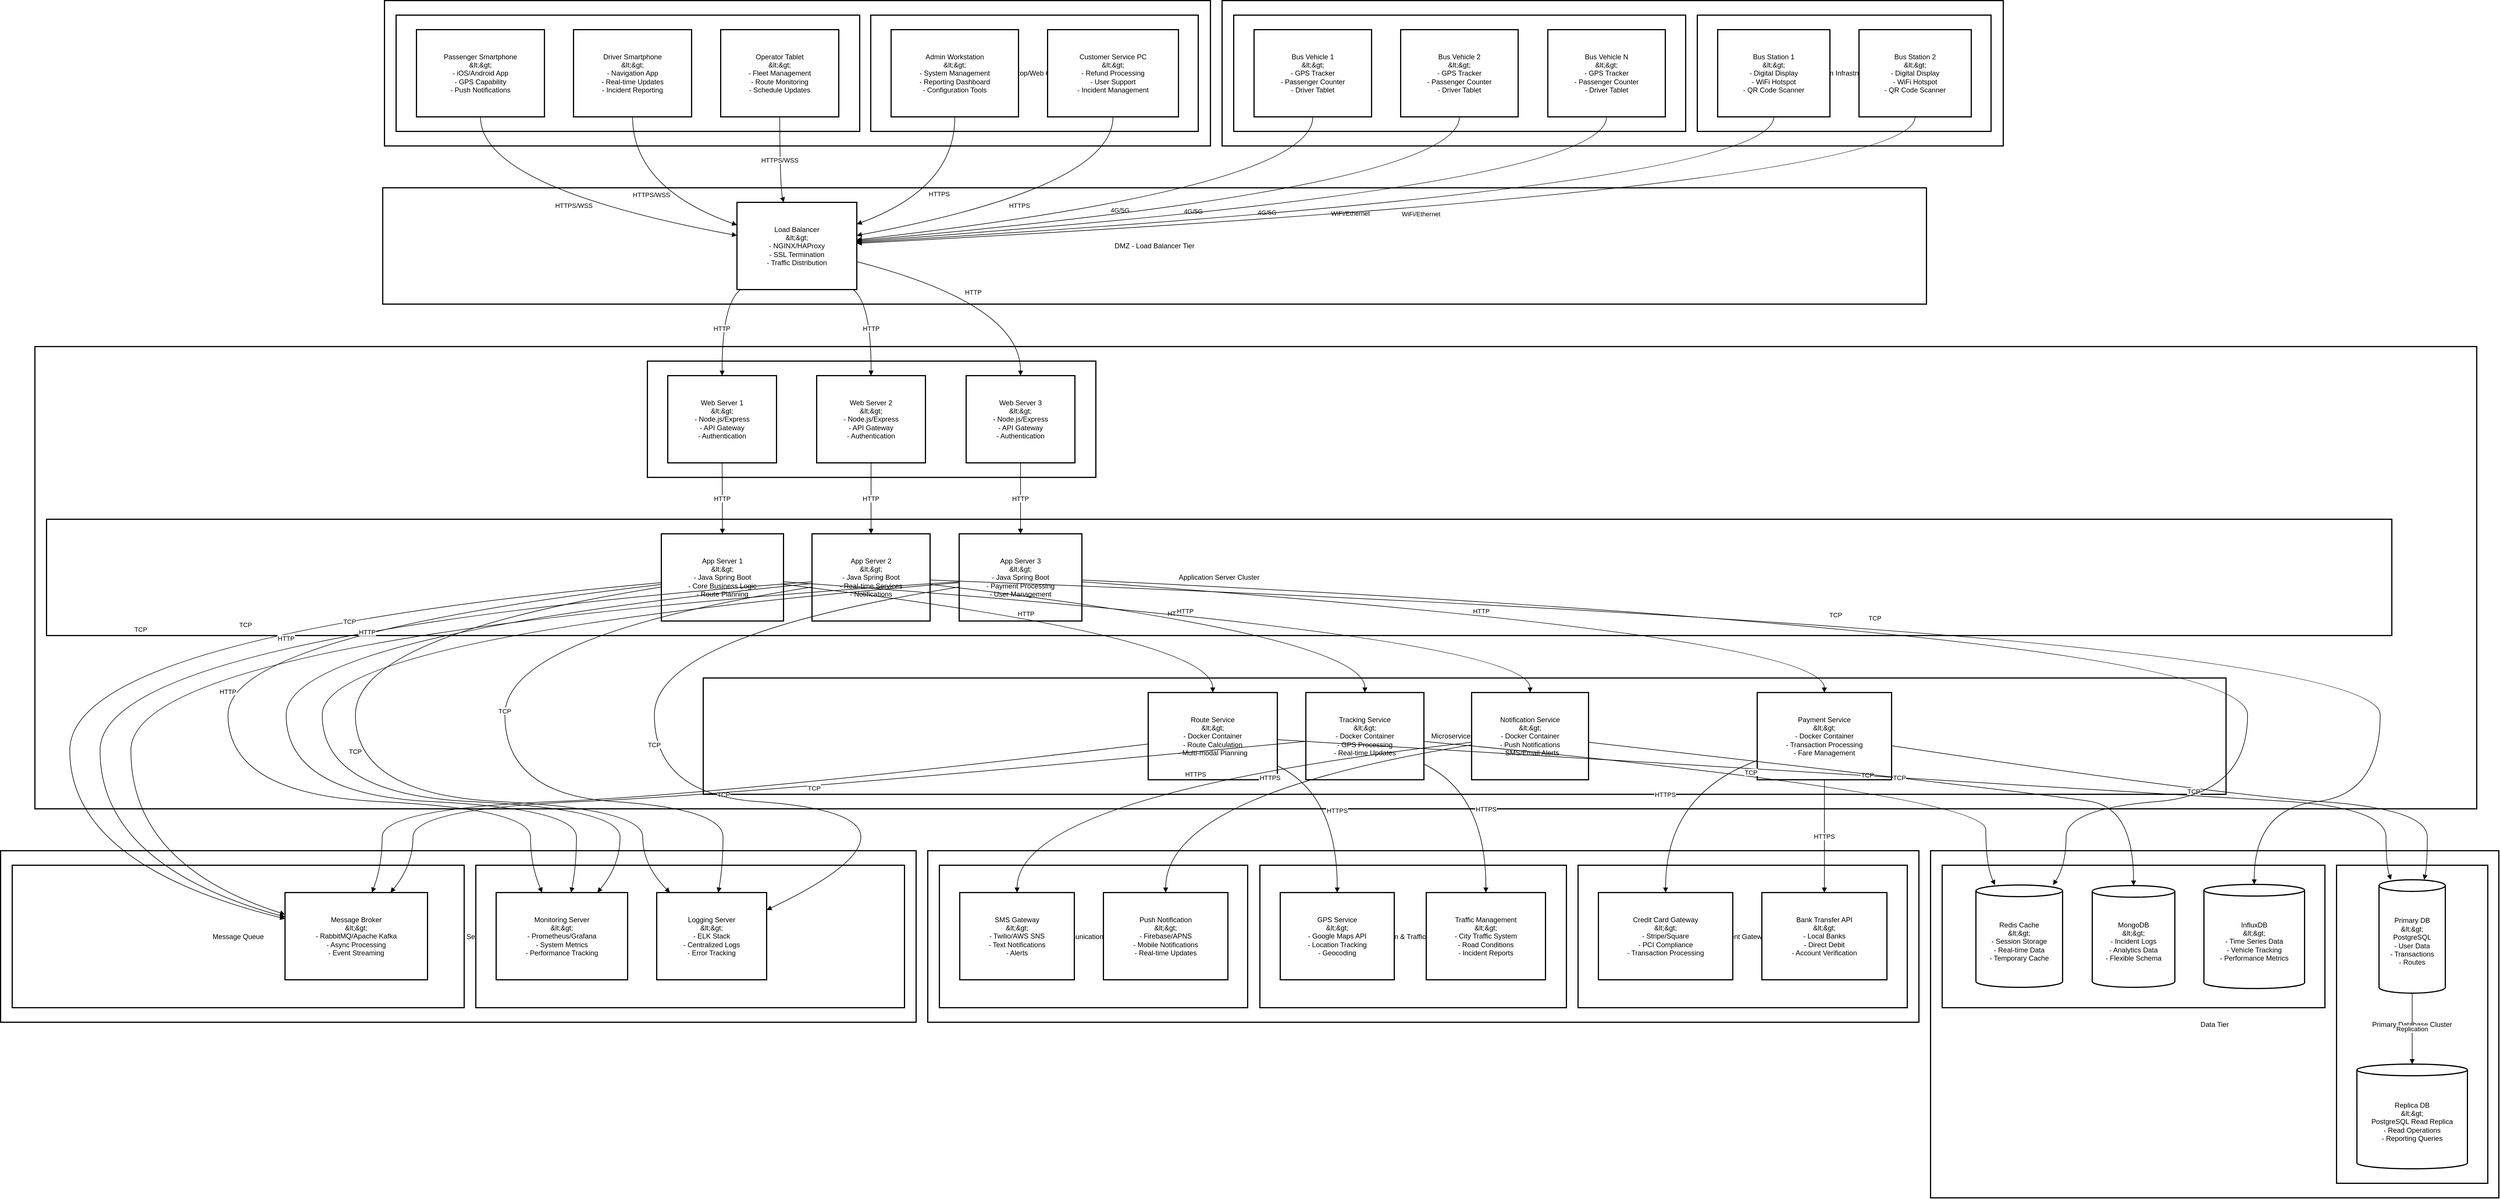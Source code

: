 <mxfile version="27.0.5">
  <diagram name="Page-1" id="RE3e7lDSJJ10QtdYYzPS">
    <mxGraphModel dx="6405" dy="3170" grid="1" gridSize="10" guides="1" tooltips="1" connect="1" arrows="1" fold="1" page="1" pageScale="1" pageWidth="827" pageHeight="1169" math="0" shadow="0">
      <root>
        <mxCell id="0" />
        <mxCell id="1" parent="0" />
        <mxCell id="xIVpc6gYVcj5L0fPOjWA-1" value="Vehicle Infrastructure" style="whiteSpace=wrap;strokeWidth=2;" vertex="1" parent="1">
          <mxGeometry x="2120" y="20" width="1343" height="250" as="geometry" />
        </mxCell>
        <mxCell id="xIVpc6gYVcj5L0fPOjWA-2" value="Station Infrastructure" style="whiteSpace=wrap;strokeWidth=2;" vertex="1" parent="1">
          <mxGeometry x="2937" y="45" width="505" height="200" as="geometry" />
        </mxCell>
        <mxCell id="xIVpc6gYVcj5L0fPOjWA-3" value="Bus Fleet" style="whiteSpace=wrap;strokeWidth=2;" vertex="1" parent="1">
          <mxGeometry x="2140" y="45" width="777" height="200" as="geometry" />
        </mxCell>
        <mxCell id="xIVpc6gYVcj5L0fPOjWA-4" value="Infrastructure Services" style="whiteSpace=wrap;strokeWidth=2;" vertex="1" parent="1">
          <mxGeometry x="20" y="1482" width="1574" height="295" as="geometry" />
        </mxCell>
        <mxCell id="xIVpc6gYVcj5L0fPOjWA-5" value="Message Queue" style="whiteSpace=wrap;strokeWidth=2;" vertex="1" parent="1">
          <mxGeometry x="40" y="1507" width="777" height="245" as="geometry" />
        </mxCell>
        <mxCell id="xIVpc6gYVcj5L0fPOjWA-6" value="Monitoring &amp; Logging" style="whiteSpace=wrap;strokeWidth=2;" vertex="1" parent="1">
          <mxGeometry x="837" y="1507" width="737" height="245" as="geometry" />
        </mxCell>
        <mxCell id="xIVpc6gYVcj5L0fPOjWA-7" value="External Services" style="whiteSpace=wrap;strokeWidth=2;" vertex="1" parent="1">
          <mxGeometry x="1614" y="1482" width="1704" height="295" as="geometry" />
        </mxCell>
        <mxCell id="xIVpc6gYVcj5L0fPOjWA-8" value="Communication Services" style="whiteSpace=wrap;strokeWidth=2;" vertex="1" parent="1">
          <mxGeometry x="1634" y="1507" width="530" height="245" as="geometry" />
        </mxCell>
        <mxCell id="xIVpc6gYVcj5L0fPOjWA-9" value="Location &amp; Traffic Services" style="whiteSpace=wrap;strokeWidth=2;" vertex="1" parent="1">
          <mxGeometry x="2185" y="1507" width="527" height="245" as="geometry" />
        </mxCell>
        <mxCell id="xIVpc6gYVcj5L0fPOjWA-10" value="Payment Gateways" style="whiteSpace=wrap;strokeWidth=2;" vertex="1" parent="1">
          <mxGeometry x="2732" y="1507" width="566" height="245" as="geometry" />
        </mxCell>
        <mxCell id="xIVpc6gYVcj5L0fPOjWA-11" value="Data Tier" style="whiteSpace=wrap;strokeWidth=2;" vertex="1" parent="1">
          <mxGeometry x="3338" y="1482" width="977" height="597" as="geometry" />
        </mxCell>
        <mxCell id="xIVpc6gYVcj5L0fPOjWA-12" value="Specialized Databases" style="whiteSpace=wrap;strokeWidth=2;" vertex="1" parent="1">
          <mxGeometry x="3358" y="1507" width="658" height="245" as="geometry" />
        </mxCell>
        <mxCell id="xIVpc6gYVcj5L0fPOjWA-13" value="Primary Database Cluster" style="whiteSpace=wrap;strokeWidth=2;" vertex="1" parent="1">
          <mxGeometry x="4036" y="1507" width="260" height="547" as="geometry" />
        </mxCell>
        <mxCell id="xIVpc6gYVcj5L0fPOjWA-14" value="Application Tier - Cloud Infrastructure" style="whiteSpace=wrap;strokeWidth=2;" vertex="1" parent="1">
          <mxGeometry x="79" y="615" width="4198" height="795" as="geometry" />
        </mxCell>
        <mxCell id="xIVpc6gYVcj5L0fPOjWA-15" value="Microservices Cluster" style="whiteSpace=wrap;strokeWidth=2;" vertex="1" parent="1">
          <mxGeometry x="1228" y="1185" width="2618" height="200" as="geometry" />
        </mxCell>
        <mxCell id="xIVpc6gYVcj5L0fPOjWA-16" value="Application Server Cluster" style="whiteSpace=wrap;strokeWidth=2;" vertex="1" parent="1">
          <mxGeometry x="99" y="912" width="4032" height="200" as="geometry" />
        </mxCell>
        <mxCell id="xIVpc6gYVcj5L0fPOjWA-17" value="Web Server Cluster" style="whiteSpace=wrap;strokeWidth=2;" vertex="1" parent="1">
          <mxGeometry x="1132" y="640" width="771" height="200" as="geometry" />
        </mxCell>
        <mxCell id="xIVpc6gYVcj5L0fPOjWA-18" value="DMZ - Load Balancer Tier" style="whiteSpace=wrap;strokeWidth=2;" vertex="1" parent="1">
          <mxGeometry x="677" y="342" width="2654" height="200" as="geometry" />
        </mxCell>
        <mxCell id="xIVpc6gYVcj5L0fPOjWA-19" value="Client Devices" style="whiteSpace=wrap;strokeWidth=2;" vertex="1" parent="1">
          <mxGeometry x="680" y="20" width="1420" height="250" as="geometry" />
        </mxCell>
        <mxCell id="xIVpc6gYVcj5L0fPOjWA-20" value="Desktop/Web Clients" style="whiteSpace=wrap;strokeWidth=2;" vertex="1" parent="1">
          <mxGeometry x="1516" y="45" width="563" height="200" as="geometry" />
        </mxCell>
        <mxCell id="xIVpc6gYVcj5L0fPOjWA-21" value="Mobile Devices" style="whiteSpace=wrap;strokeWidth=2;" vertex="1" parent="1">
          <mxGeometry x="700" y="45" width="797" height="200" as="geometry" />
        </mxCell>
        <mxCell id="xIVpc6gYVcj5L0fPOjWA-22" value="Passenger Smartphone&#xa;&amp;lt;&amp;gt;&#xa;- iOS/Android App&#xa;- GPS Capability&#xa;- Push Notifications" style="whiteSpace=wrap;strokeWidth=2;" vertex="1" parent="1">
          <mxGeometry x="735" y="70" width="220" height="150" as="geometry" />
        </mxCell>
        <mxCell id="xIVpc6gYVcj5L0fPOjWA-23" value="Driver Smartphone&#xa;&amp;lt;&amp;gt;&#xa;- Navigation App&#xa;- Real-time Updates&#xa;- Incident Reporting" style="whiteSpace=wrap;strokeWidth=2;" vertex="1" parent="1">
          <mxGeometry x="1005" y="70" width="203" height="150" as="geometry" />
        </mxCell>
        <mxCell id="xIVpc6gYVcj5L0fPOjWA-24" value="Operator Tablet&#xa;&amp;lt;&amp;gt;&#xa;- Fleet Management&#xa;- Route Monitoring&#xa;- Schedule Updates" style="whiteSpace=wrap;strokeWidth=2;" vertex="1" parent="1">
          <mxGeometry x="1258" y="70" width="203" height="150" as="geometry" />
        </mxCell>
        <mxCell id="xIVpc6gYVcj5L0fPOjWA-25" value="Admin Workstation&#xa;&amp;lt;&amp;gt;&#xa;- System Management&#xa;- Reporting Dashboard&#xa;- Configuration Tools" style="whiteSpace=wrap;strokeWidth=2;" vertex="1" parent="1">
          <mxGeometry x="1551" y="70" width="219" height="150" as="geometry" />
        </mxCell>
        <mxCell id="xIVpc6gYVcj5L0fPOjWA-26" value="Customer Service PC&#xa;&amp;lt;&amp;gt;&#xa;- Refund Processing&#xa;- User Support&#xa;- Incident Management" style="whiteSpace=wrap;strokeWidth=2;" vertex="1" parent="1">
          <mxGeometry x="1820" y="70" width="225" height="150" as="geometry" />
        </mxCell>
        <mxCell id="xIVpc6gYVcj5L0fPOjWA-27" value="Load Balancer&#xa;&amp;lt;&amp;gt;&#xa;- NGINX/HAProxy&#xa;- SSL Termination&#xa;- Traffic Distribution" style="whiteSpace=wrap;strokeWidth=2;" vertex="1" parent="1">
          <mxGeometry x="1286" y="367" width="206" height="150" as="geometry" />
        </mxCell>
        <mxCell id="xIVpc6gYVcj5L0fPOjWA-28" value="Web Server 1&#xa;&amp;lt;&amp;gt;&#xa;- Node.js/Express&#xa;- API Gateway&#xa;- Authentication" style="whiteSpace=wrap;strokeWidth=2;" vertex="1" parent="1">
          <mxGeometry x="1167" y="665" width="187" height="150" as="geometry" />
        </mxCell>
        <mxCell id="xIVpc6gYVcj5L0fPOjWA-29" value="Web Server 2&#xa;&amp;lt;&amp;gt;&#xa;- Node.js/Express&#xa;- API Gateway&#xa;- Authentication" style="whiteSpace=wrap;strokeWidth=2;" vertex="1" parent="1">
          <mxGeometry x="1423" y="665" width="187" height="150" as="geometry" />
        </mxCell>
        <mxCell id="xIVpc6gYVcj5L0fPOjWA-30" value="Web Server 3&#xa;&amp;lt;&amp;gt;&#xa;- Node.js/Express&#xa;- API Gateway&#xa;- Authentication" style="whiteSpace=wrap;strokeWidth=2;" vertex="1" parent="1">
          <mxGeometry x="1680" y="665" width="187" height="150" as="geometry" />
        </mxCell>
        <mxCell id="xIVpc6gYVcj5L0fPOjWA-31" value="App Server 1&#xa;&amp;lt;&amp;gt;&#xa;- Java Spring Boot&#xa;- Core Business Logic&#xa;- Route Planning" style="whiteSpace=wrap;strokeWidth=2;" vertex="1" parent="1">
          <mxGeometry x="1156" y="937" width="210" height="150" as="geometry" />
        </mxCell>
        <mxCell id="xIVpc6gYVcj5L0fPOjWA-32" value="App Server 2&#xa;&amp;lt;&amp;gt;&#xa;- Java Spring Boot&#xa;- Real-time Services&#xa;- Notifications" style="whiteSpace=wrap;strokeWidth=2;" vertex="1" parent="1">
          <mxGeometry x="1415" y="937" width="203" height="150" as="geometry" />
        </mxCell>
        <mxCell id="xIVpc6gYVcj5L0fPOjWA-33" value="App Server 3&#xa;&amp;lt;&amp;gt;&#xa;- Java Spring Boot&#xa;- Payment Processing&#xa;- User Management" style="whiteSpace=wrap;strokeWidth=2;" vertex="1" parent="1">
          <mxGeometry x="1668" y="937" width="211" height="150" as="geometry" />
        </mxCell>
        <mxCell id="xIVpc6gYVcj5L0fPOjWA-34" value="Route Service&#xa;&amp;lt;&amp;gt;&#xa;- Docker Container&#xa;- Route Calculation&#xa;- Multi-modal Planning" style="whiteSpace=wrap;strokeWidth=2;" vertex="1" parent="1">
          <mxGeometry x="1993" y="1210" width="222" height="150" as="geometry" />
        </mxCell>
        <mxCell id="xIVpc6gYVcj5L0fPOjWA-35" value="Tracking Service&#xa;&amp;lt;&amp;gt;&#xa;- Docker Container&#xa;- GPS Processing&#xa;- Real-time Updates" style="whiteSpace=wrap;strokeWidth=2;" vertex="1" parent="1">
          <mxGeometry x="2264" y="1210" width="203" height="150" as="geometry" />
        </mxCell>
        <mxCell id="xIVpc6gYVcj5L0fPOjWA-36" value="Payment Service&#xa;&amp;lt;&amp;gt;&#xa;- Docker Container&#xa;- Transaction Processing&#xa;- Fare Management" style="whiteSpace=wrap;strokeWidth=2;" vertex="1" parent="1">
          <mxGeometry x="3040" y="1210" width="231" height="150" as="geometry" />
        </mxCell>
        <mxCell id="xIVpc6gYVcj5L0fPOjWA-37" value="Notification Service&#xa;&amp;lt;&amp;gt;&#xa;- Docker Container&#xa;- Push Notifications&#xa;- SMS/Email Alerts" style="whiteSpace=wrap;strokeWidth=2;" vertex="1" parent="1">
          <mxGeometry x="2549" y="1210" width="201" height="150" as="geometry" />
        </mxCell>
        <mxCell id="xIVpc6gYVcj5L0fPOjWA-38" value="Primary DB&#xa;&amp;lt;&amp;gt;&#xa;PostgreSQL&#xa;- User Data&#xa;- Transactions&#xa;- Routes" style="shape=cylinder3;boundedLbl=1;backgroundOutline=1;size=10;strokeWidth=2;whiteSpace=wrap;" vertex="1" parent="1">
          <mxGeometry x="4109" y="1532" width="114" height="195" as="geometry" />
        </mxCell>
        <mxCell id="xIVpc6gYVcj5L0fPOjWA-39" value="Replica DB&#xa;&amp;lt;&amp;gt;&#xa;PostgreSQL Read Replica&#xa;- Read Operations&#xa;- Reporting Queries" style="shape=cylinder3;boundedLbl=1;backgroundOutline=1;size=10;strokeWidth=2;whiteSpace=wrap;" vertex="1" parent="1">
          <mxGeometry x="4071" y="1849" width="190" height="180" as="geometry" />
        </mxCell>
        <mxCell id="xIVpc6gYVcj5L0fPOjWA-40" value="Redis Cache&#xa;&amp;lt;&amp;gt;&#xa;- Session Storage&#xa;- Real-time Data&#xa;- Temporary Cache" style="shape=cylinder3;boundedLbl=1;backgroundOutline=1;size=10;strokeWidth=2;whiteSpace=wrap;" vertex="1" parent="1">
          <mxGeometry x="3416" y="1541" width="149" height="176" as="geometry" />
        </mxCell>
        <mxCell id="xIVpc6gYVcj5L0fPOjWA-41" value="MongoDB&#xa;&amp;lt;&amp;gt;&#xa;- Incident Logs&#xa;- Analytics Data&#xa;- Flexible Schema" style="shape=cylinder3;boundedLbl=1;backgroundOutline=1;size=10;strokeWidth=2;whiteSpace=wrap;" vertex="1" parent="1">
          <mxGeometry x="3616" y="1542" width="142" height="175" as="geometry" />
        </mxCell>
        <mxCell id="xIVpc6gYVcj5L0fPOjWA-42" value="InfluxDB&#xa;&amp;lt;&amp;gt;&#xa;- Time Series Data&#xa;- Vehicle Tracking&#xa;- Performance Metrics" style="shape=cylinder3;boundedLbl=1;backgroundOutline=1;size=10;strokeWidth=2;whiteSpace=wrap;" vertex="1" parent="1">
          <mxGeometry x="3808" y="1540" width="173" height="179" as="geometry" />
        </mxCell>
        <mxCell id="xIVpc6gYVcj5L0fPOjWA-43" value="Credit Card Gateway&#xa;&amp;lt;&amp;gt;&#xa;- Stripe/Square&#xa;- PCI Compliance&#xa;- Transaction Processing" style="whiteSpace=wrap;strokeWidth=2;" vertex="1" parent="1">
          <mxGeometry x="2767" y="1554" width="231" height="150" as="geometry" />
        </mxCell>
        <mxCell id="xIVpc6gYVcj5L0fPOjWA-44" value="Bank Transfer API&#xa;&amp;lt;&amp;gt;&#xa;- Local Banks&#xa;- Direct Debit&#xa;- Account Verification" style="whiteSpace=wrap;strokeWidth=2;" vertex="1" parent="1">
          <mxGeometry x="3048" y="1554" width="215" height="150" as="geometry" />
        </mxCell>
        <mxCell id="xIVpc6gYVcj5L0fPOjWA-45" value="GPS Service&#xa;&amp;lt;&amp;gt;&#xa;- Google Maps API&#xa;- Location Tracking&#xa;- Geocoding" style="whiteSpace=wrap;strokeWidth=2;" vertex="1" parent="1">
          <mxGeometry x="2220" y="1554" width="196" height="150" as="geometry" />
        </mxCell>
        <mxCell id="xIVpc6gYVcj5L0fPOjWA-46" value="Traffic Management&#xa;&amp;lt;&amp;gt;&#xa;- City Traffic System&#xa;- Road Conditions&#xa;- Incident Reports" style="whiteSpace=wrap;strokeWidth=2;" vertex="1" parent="1">
          <mxGeometry x="2471" y="1554" width="205" height="150" as="geometry" />
        </mxCell>
        <mxCell id="xIVpc6gYVcj5L0fPOjWA-47" value="SMS Gateway&#xa;&amp;lt;&amp;gt;&#xa;- Twilio/AWS SNS&#xa;- Text Notifications&#xa;- Alerts" style="whiteSpace=wrap;strokeWidth=2;" vertex="1" parent="1">
          <mxGeometry x="1669" y="1554" width="197" height="150" as="geometry" />
        </mxCell>
        <mxCell id="xIVpc6gYVcj5L0fPOjWA-48" value="Push Notification&#xa;&amp;lt;&amp;gt;&#xa;- Firebase/APNS&#xa;- Mobile Notifications&#xa;- Real-time Updates" style="whiteSpace=wrap;strokeWidth=2;" vertex="1" parent="1">
          <mxGeometry x="1916" y="1554" width="214" height="150" as="geometry" />
        </mxCell>
        <mxCell id="xIVpc6gYVcj5L0fPOjWA-49" value="Monitoring Server&#xa;&amp;lt;&amp;gt;&#xa;- Prometheus/Grafana&#xa;- System Metrics&#xa;- Performance Tracking" style="whiteSpace=wrap;strokeWidth=2;" vertex="1" parent="1">
          <mxGeometry x="872" y="1554" width="226" height="150" as="geometry" />
        </mxCell>
        <mxCell id="xIVpc6gYVcj5L0fPOjWA-50" value="Logging Server&#xa;&amp;lt;&amp;gt;&#xa;- ELK Stack&#xa;- Centralized Logs&#xa;- Error Tracking" style="whiteSpace=wrap;strokeWidth=2;" vertex="1" parent="1">
          <mxGeometry x="1148" y="1554" width="189" height="150" as="geometry" />
        </mxCell>
        <mxCell id="xIVpc6gYVcj5L0fPOjWA-51" value="Message Broker&#xa;&amp;lt;&amp;gt;&#xa;- RabbitMQ/Apache Kafka&#xa;- Async Processing&#xa;- Event Streaming" style="whiteSpace=wrap;strokeWidth=2;" vertex="1" parent="1">
          <mxGeometry x="509" y="1554" width="245" height="150" as="geometry" />
        </mxCell>
        <mxCell id="xIVpc6gYVcj5L0fPOjWA-52" value="Bus Vehicle 1&#xa;&amp;lt;&amp;gt;&#xa;- GPS Tracker&#xa;- Passenger Counter&#xa;- Driver Tablet" style="whiteSpace=wrap;strokeWidth=2;" vertex="1" parent="1">
          <mxGeometry x="2175" y="70" width="202" height="150" as="geometry" />
        </mxCell>
        <mxCell id="xIVpc6gYVcj5L0fPOjWA-53" value="Bus Vehicle 2&#xa;&amp;lt;&amp;gt;&#xa;- GPS Tracker&#xa;- Passenger Counter&#xa;- Driver Tablet" style="whiteSpace=wrap;strokeWidth=2;" vertex="1" parent="1">
          <mxGeometry x="2427" y="70" width="202" height="150" as="geometry" />
        </mxCell>
        <mxCell id="xIVpc6gYVcj5L0fPOjWA-54" value="Bus Vehicle N&#xa;&amp;lt;&amp;gt;&#xa;- GPS Tracker&#xa;- Passenger Counter&#xa;- Driver Tablet" style="whiteSpace=wrap;strokeWidth=2;" vertex="1" parent="1">
          <mxGeometry x="2680" y="70" width="202" height="150" as="geometry" />
        </mxCell>
        <mxCell id="xIVpc6gYVcj5L0fPOjWA-55" value="Bus Station 1&#xa;&amp;lt;&amp;gt;&#xa;- Digital Display&#xa;- WiFi Hotspot&#xa;- QR Code Scanner" style="whiteSpace=wrap;strokeWidth=2;" vertex="1" parent="1">
          <mxGeometry x="2972" y="70" width="193" height="150" as="geometry" />
        </mxCell>
        <mxCell id="xIVpc6gYVcj5L0fPOjWA-56" value="Bus Station 2&#xa;&amp;lt;&amp;gt;&#xa;- Digital Display&#xa;- WiFi Hotspot&#xa;- QR Code Scanner" style="whiteSpace=wrap;strokeWidth=2;" vertex="1" parent="1">
          <mxGeometry x="3215" y="70" width="193" height="150" as="geometry" />
        </mxCell>
        <mxCell id="xIVpc6gYVcj5L0fPOjWA-57" value="HTTPS/WSS" style="curved=1;startArrow=none;endArrow=block;exitX=0.5;exitY=1;entryX=0;entryY=0.38;rounded=0;" edge="1" parent="1" source="xIVpc6gYVcj5L0fPOjWA-22" target="xIVpc6gYVcj5L0fPOjWA-27">
          <mxGeometry relative="1" as="geometry">
            <Array as="points">
              <mxPoint x="845" y="342" />
            </Array>
          </mxGeometry>
        </mxCell>
        <mxCell id="xIVpc6gYVcj5L0fPOjWA-58" value="HTTPS/WSS" style="curved=1;startArrow=none;endArrow=block;exitX=0.5;exitY=1;entryX=0;entryY=0.26;rounded=0;" edge="1" parent="1" source="xIVpc6gYVcj5L0fPOjWA-23" target="xIVpc6gYVcj5L0fPOjWA-27">
          <mxGeometry relative="1" as="geometry">
            <Array as="points">
              <mxPoint x="1107" y="342" />
            </Array>
          </mxGeometry>
        </mxCell>
        <mxCell id="xIVpc6gYVcj5L0fPOjWA-59" value="HTTPS/WSS" style="curved=1;startArrow=none;endArrow=block;exitX=0.5;exitY=1;entryX=0.39;entryY=0;rounded=0;" edge="1" parent="1" source="xIVpc6gYVcj5L0fPOjWA-24" target="xIVpc6gYVcj5L0fPOjWA-27">
          <mxGeometry relative="1" as="geometry">
            <Array as="points">
              <mxPoint x="1360" y="342" />
            </Array>
          </mxGeometry>
        </mxCell>
        <mxCell id="xIVpc6gYVcj5L0fPOjWA-60" value="HTTPS" style="curved=1;startArrow=none;endArrow=block;exitX=0.5;exitY=1;entryX=1;entryY=0.25;rounded=0;" edge="1" parent="1" source="xIVpc6gYVcj5L0fPOjWA-25" target="xIVpc6gYVcj5L0fPOjWA-27">
          <mxGeometry relative="1" as="geometry">
            <Array as="points">
              <mxPoint x="1661" y="342" />
            </Array>
          </mxGeometry>
        </mxCell>
        <mxCell id="xIVpc6gYVcj5L0fPOjWA-61" value="HTTPS" style="curved=1;startArrow=none;endArrow=block;exitX=0.5;exitY=1;entryX=1;entryY=0.38;rounded=0;" edge="1" parent="1" source="xIVpc6gYVcj5L0fPOjWA-26" target="xIVpc6gYVcj5L0fPOjWA-27">
          <mxGeometry relative="1" as="geometry">
            <Array as="points">
              <mxPoint x="1932" y="342" />
            </Array>
          </mxGeometry>
        </mxCell>
        <mxCell id="xIVpc6gYVcj5L0fPOjWA-62" value="HTTP" style="curved=1;startArrow=none;endArrow=block;exitX=0.03;exitY=1;entryX=0.5;entryY=0;rounded=0;" edge="1" parent="1" source="xIVpc6gYVcj5L0fPOjWA-27" target="xIVpc6gYVcj5L0fPOjWA-28">
          <mxGeometry relative="1" as="geometry">
            <Array as="points">
              <mxPoint x="1260" y="542" />
            </Array>
          </mxGeometry>
        </mxCell>
        <mxCell id="xIVpc6gYVcj5L0fPOjWA-63" value="HTTP" style="curved=1;startArrow=none;endArrow=block;exitX=0.97;exitY=1;entryX=0.5;entryY=0;rounded=0;" edge="1" parent="1" source="xIVpc6gYVcj5L0fPOjWA-27" target="xIVpc6gYVcj5L0fPOjWA-29">
          <mxGeometry relative="1" as="geometry">
            <Array as="points">
              <mxPoint x="1517" y="542" />
            </Array>
          </mxGeometry>
        </mxCell>
        <mxCell id="xIVpc6gYVcj5L0fPOjWA-64" value="HTTP" style="curved=1;startArrow=none;endArrow=block;exitX=1;exitY=0.68;entryX=0.5;entryY=0;rounded=0;" edge="1" parent="1" source="xIVpc6gYVcj5L0fPOjWA-27" target="xIVpc6gYVcj5L0fPOjWA-30">
          <mxGeometry relative="1" as="geometry">
            <Array as="points">
              <mxPoint x="1774" y="542" />
            </Array>
          </mxGeometry>
        </mxCell>
        <mxCell id="xIVpc6gYVcj5L0fPOjWA-65" value="HTTP" style="curved=1;startArrow=none;endArrow=block;exitX=0.5;exitY=1;entryX=0.5;entryY=0;rounded=0;" edge="1" parent="1" source="xIVpc6gYVcj5L0fPOjWA-28" target="xIVpc6gYVcj5L0fPOjWA-31">
          <mxGeometry relative="1" as="geometry">
            <Array as="points" />
          </mxGeometry>
        </mxCell>
        <mxCell id="xIVpc6gYVcj5L0fPOjWA-66" value="HTTP" style="curved=1;startArrow=none;endArrow=block;exitX=0.5;exitY=1;entryX=0.5;entryY=0;rounded=0;" edge="1" parent="1" source="xIVpc6gYVcj5L0fPOjWA-29" target="xIVpc6gYVcj5L0fPOjWA-32">
          <mxGeometry relative="1" as="geometry">
            <Array as="points" />
          </mxGeometry>
        </mxCell>
        <mxCell id="xIVpc6gYVcj5L0fPOjWA-67" value="HTTP" style="curved=1;startArrow=none;endArrow=block;exitX=0.5;exitY=1;entryX=0.5;entryY=0;rounded=0;" edge="1" parent="1" source="xIVpc6gYVcj5L0fPOjWA-30" target="xIVpc6gYVcj5L0fPOjWA-33">
          <mxGeometry relative="1" as="geometry">
            <Array as="points" />
          </mxGeometry>
        </mxCell>
        <mxCell id="xIVpc6gYVcj5L0fPOjWA-68" value="HTTP" style="curved=1;startArrow=none;endArrow=block;exitX=1;exitY=0.58;entryX=0.5;entryY=0;rounded=0;" edge="1" parent="1" source="xIVpc6gYVcj5L0fPOjWA-31" target="xIVpc6gYVcj5L0fPOjWA-34">
          <mxGeometry relative="1" as="geometry">
            <Array as="points">
              <mxPoint x="2103" y="1112" />
            </Array>
          </mxGeometry>
        </mxCell>
        <mxCell id="xIVpc6gYVcj5L0fPOjWA-69" value="HTTP" style="curved=1;startArrow=none;endArrow=block;exitX=1;exitY=0.58;entryX=0.5;entryY=0;rounded=0;" edge="1" parent="1" source="xIVpc6gYVcj5L0fPOjWA-32" target="xIVpc6gYVcj5L0fPOjWA-35">
          <mxGeometry relative="1" as="geometry">
            <Array as="points">
              <mxPoint x="2366" y="1112" />
            </Array>
          </mxGeometry>
        </mxCell>
        <mxCell id="xIVpc6gYVcj5L0fPOjWA-70" value="HTTP" style="curved=1;startArrow=none;endArrow=block;exitX=1;exitY=0.55;entryX=0.5;entryY=0;rounded=0;" edge="1" parent="1" source="xIVpc6gYVcj5L0fPOjWA-33" target="xIVpc6gYVcj5L0fPOjWA-36">
          <mxGeometry relative="1" as="geometry">
            <Array as="points">
              <mxPoint x="3155" y="1112" />
            </Array>
          </mxGeometry>
        </mxCell>
        <mxCell id="xIVpc6gYVcj5L0fPOjWA-71" value="HTTP" style="curved=1;startArrow=none;endArrow=block;exitX=1;exitY=0.55;entryX=0.5;entryY=0;rounded=0;" edge="1" parent="1" source="xIVpc6gYVcj5L0fPOjWA-31" target="xIVpc6gYVcj5L0fPOjWA-37">
          <mxGeometry relative="1" as="geometry">
            <Array as="points">
              <mxPoint x="2650" y="1112" />
            </Array>
          </mxGeometry>
        </mxCell>
        <mxCell id="xIVpc6gYVcj5L0fPOjWA-72" value="TCP" style="curved=1;startArrow=none;endArrow=block;exitX=1;exitY=0.54;entryX=0.18;entryY=0;rounded=0;" edge="1" parent="1" source="xIVpc6gYVcj5L0fPOjWA-34" target="xIVpc6gYVcj5L0fPOjWA-38">
          <mxGeometry relative="1" as="geometry">
            <Array as="points">
              <mxPoint x="3790" y="1385" />
              <mxPoint x="4121" y="1410" />
              <mxPoint x="4121" y="1507" />
            </Array>
          </mxGeometry>
        </mxCell>
        <mxCell id="xIVpc6gYVcj5L0fPOjWA-73" value="TCP" style="curved=1;startArrow=none;endArrow=block;exitX=1;exitY=0.56;entryX=0.22;entryY=0;rounded=0;" edge="1" parent="1" source="xIVpc6gYVcj5L0fPOjWA-35" target="xIVpc6gYVcj5L0fPOjWA-40">
          <mxGeometry relative="1" as="geometry">
            <Array as="points">
              <mxPoint x="3433" y="1385" />
              <mxPoint x="3433" y="1507" />
            </Array>
          </mxGeometry>
        </mxCell>
        <mxCell id="xIVpc6gYVcj5L0fPOjWA-74" value="TCP" style="curved=1;startArrow=none;endArrow=block;exitX=1;exitY=0.61;entryX=0.68;entryY=0;rounded=0;" edge="1" parent="1" source="xIVpc6gYVcj5L0fPOjWA-36" target="xIVpc6gYVcj5L0fPOjWA-38">
          <mxGeometry relative="1" as="geometry">
            <Array as="points">
              <mxPoint x="3826" y="1385" />
              <mxPoint x="4192" y="1410" />
              <mxPoint x="4192" y="1507" />
            </Array>
          </mxGeometry>
        </mxCell>
        <mxCell id="xIVpc6gYVcj5L0fPOjWA-75" value="TCP" style="curved=1;startArrow=none;endArrow=block;exitX=1;exitY=0.57;entryX=0.5;entryY=0;rounded=0;" edge="1" parent="1" source="xIVpc6gYVcj5L0fPOjWA-37" target="xIVpc6gYVcj5L0fPOjWA-41">
          <mxGeometry relative="1" as="geometry">
            <Array as="points">
              <mxPoint x="3541" y="1385" />
              <mxPoint x="3687" y="1410" />
            </Array>
          </mxGeometry>
        </mxCell>
        <mxCell id="xIVpc6gYVcj5L0fPOjWA-76" value="Replication" style="curved=1;startArrow=none;endArrow=block;exitX=0.5;exitY=1;entryX=0.5;entryY=0;rounded=0;" edge="1" parent="1" source="xIVpc6gYVcj5L0fPOjWA-38" target="xIVpc6gYVcj5L0fPOjWA-39">
          <mxGeometry relative="1" as="geometry">
            <Array as="points" />
          </mxGeometry>
        </mxCell>
        <mxCell id="xIVpc6gYVcj5L0fPOjWA-77" value="TCP" style="curved=1;startArrow=none;endArrow=block;exitX=1;exitY=0.53;entryX=0.5;entryY=0;rounded=0;" edge="1" parent="1" source="xIVpc6gYVcj5L0fPOjWA-32" target="xIVpc6gYVcj5L0fPOjWA-42">
          <mxGeometry relative="1" as="geometry">
            <Array as="points">
              <mxPoint x="4111" y="1112" />
              <mxPoint x="4111" y="1385" />
              <mxPoint x="3894" y="1410" />
            </Array>
          </mxGeometry>
        </mxCell>
        <mxCell id="xIVpc6gYVcj5L0fPOjWA-78" value="TCP" style="curved=1;startArrow=none;endArrow=block;exitX=1;exitY=0.53;entryX=0.89;entryY=0;rounded=0;" edge="1" parent="1" source="xIVpc6gYVcj5L0fPOjWA-33" target="xIVpc6gYVcj5L0fPOjWA-40">
          <mxGeometry relative="1" as="geometry">
            <Array as="points">
              <mxPoint x="3883" y="1112" />
              <mxPoint x="3883" y="1385" />
              <mxPoint x="3571" y="1410" />
              <mxPoint x="3571" y="1507" />
            </Array>
          </mxGeometry>
        </mxCell>
        <mxCell id="xIVpc6gYVcj5L0fPOjWA-79" value="HTTPS" style="curved=1;startArrow=none;endArrow=block;exitX=0;exitY=0.78;entryX=0.5;entryY=0;rounded=0;" edge="1" parent="1" source="xIVpc6gYVcj5L0fPOjWA-36" target="xIVpc6gYVcj5L0fPOjWA-43">
          <mxGeometry relative="1" as="geometry">
            <Array as="points">
              <mxPoint x="2882" y="1385" />
            </Array>
          </mxGeometry>
        </mxCell>
        <mxCell id="xIVpc6gYVcj5L0fPOjWA-80" value="HTTPS" style="curved=1;startArrow=none;endArrow=block;exitX=0.5;exitY=1;entryX=0.5;entryY=0;rounded=0;" edge="1" parent="1" source="xIVpc6gYVcj5L0fPOjWA-36" target="xIVpc6gYVcj5L0fPOjWA-44">
          <mxGeometry relative="1" as="geometry">
            <Array as="points" />
          </mxGeometry>
        </mxCell>
        <mxCell id="xIVpc6gYVcj5L0fPOjWA-81" value="HTTPS" style="curved=1;startArrow=none;endArrow=block;exitX=1;exitY=0.84;entryX=0.5;entryY=0;rounded=0;" edge="1" parent="1" source="xIVpc6gYVcj5L0fPOjWA-34" target="xIVpc6gYVcj5L0fPOjWA-45">
          <mxGeometry relative="1" as="geometry">
            <Array as="points">
              <mxPoint x="2318" y="1385" />
            </Array>
          </mxGeometry>
        </mxCell>
        <mxCell id="xIVpc6gYVcj5L0fPOjWA-82" value="HTTPS" style="curved=1;startArrow=none;endArrow=block;exitX=1;exitY=0.82;entryX=0.5;entryY=0;rounded=0;" edge="1" parent="1" source="xIVpc6gYVcj5L0fPOjWA-35" target="xIVpc6gYVcj5L0fPOjWA-46">
          <mxGeometry relative="1" as="geometry">
            <Array as="points">
              <mxPoint x="2574" y="1385" />
            </Array>
          </mxGeometry>
        </mxCell>
        <mxCell id="xIVpc6gYVcj5L0fPOjWA-83" value="HTTPS" style="curved=1;startArrow=none;endArrow=block;exitX=0;exitY=0.57;entryX=0.5;entryY=0;rounded=0;" edge="1" parent="1" source="xIVpc6gYVcj5L0fPOjWA-37" target="xIVpc6gYVcj5L0fPOjWA-47">
          <mxGeometry relative="1" as="geometry">
            <Array as="points">
              <mxPoint x="1768" y="1385" />
            </Array>
          </mxGeometry>
        </mxCell>
        <mxCell id="xIVpc6gYVcj5L0fPOjWA-84" value="HTTPS" style="curved=1;startArrow=none;endArrow=block;exitX=0;exitY=0.6;entryX=0.5;entryY=0;rounded=0;" edge="1" parent="1" source="xIVpc6gYVcj5L0fPOjWA-37" target="xIVpc6gYVcj5L0fPOjWA-48">
          <mxGeometry relative="1" as="geometry">
            <Array as="points">
              <mxPoint x="2023" y="1385" />
            </Array>
          </mxGeometry>
        </mxCell>
        <mxCell id="xIVpc6gYVcj5L0fPOjWA-85" value="TCP" style="curved=1;startArrow=none;endArrow=block;exitX=0;exitY=0.56;entryX=0;entryY=0.3;rounded=0;" edge="1" parent="1" source="xIVpc6gYVcj5L0fPOjWA-31" target="xIVpc6gYVcj5L0fPOjWA-51">
          <mxGeometry relative="1" as="geometry">
            <Array as="points">
              <mxPoint x="139" y="1112" />
              <mxPoint x="139" y="1507" />
            </Array>
          </mxGeometry>
        </mxCell>
        <mxCell id="xIVpc6gYVcj5L0fPOjWA-86" value="TCP" style="curved=1;startArrow=none;endArrow=block;exitX=0;exitY=0.55;entryX=0;entryY=0.28;rounded=0;" edge="1" parent="1" source="xIVpc6gYVcj5L0fPOjWA-32" target="xIVpc6gYVcj5L0fPOjWA-51">
          <mxGeometry relative="1" as="geometry">
            <Array as="points">
              <mxPoint x="191" y="1112" />
              <mxPoint x="191" y="1507" />
            </Array>
          </mxGeometry>
        </mxCell>
        <mxCell id="xIVpc6gYVcj5L0fPOjWA-87" value="TCP" style="curved=1;startArrow=none;endArrow=block;exitX=0;exitY=0.55;entryX=0;entryY=0.25;rounded=0;" edge="1" parent="1" source="xIVpc6gYVcj5L0fPOjWA-33" target="xIVpc6gYVcj5L0fPOjWA-51">
          <mxGeometry relative="1" as="geometry">
            <Array as="points">
              <mxPoint x="244" y="1112" />
              <mxPoint x="244" y="1507" />
            </Array>
          </mxGeometry>
        </mxCell>
        <mxCell id="xIVpc6gYVcj5L0fPOjWA-88" value="TCP" style="curved=1;startArrow=none;endArrow=block;exitX=0;exitY=0.59;entryX=0.61;entryY=0;rounded=0;" edge="1" parent="1" source="xIVpc6gYVcj5L0fPOjWA-34" target="xIVpc6gYVcj5L0fPOjWA-51">
          <mxGeometry relative="1" as="geometry">
            <Array as="points">
              <mxPoint x="1268" y="1385" />
              <mxPoint x="676" y="1410" />
              <mxPoint x="676" y="1507" />
            </Array>
          </mxGeometry>
        </mxCell>
        <mxCell id="xIVpc6gYVcj5L0fPOjWA-89" value="TCP" style="curved=1;startArrow=none;endArrow=block;exitX=0;exitY=0.56;entryX=0.74;entryY=0;rounded=0;" edge="1" parent="1" source="xIVpc6gYVcj5L0fPOjWA-35" target="xIVpc6gYVcj5L0fPOjWA-51">
          <mxGeometry relative="1" as="geometry">
            <Array as="points">
              <mxPoint x="1305" y="1385" />
              <mxPoint x="729" y="1410" />
              <mxPoint x="729" y="1507" />
            </Array>
          </mxGeometry>
        </mxCell>
        <mxCell id="xIVpc6gYVcj5L0fPOjWA-90" value="HTTP" style="curved=1;startArrow=none;endArrow=block;exitX=0;exitY=0.58;entryX=0.35;entryY=0;rounded=0;" edge="1" parent="1" source="xIVpc6gYVcj5L0fPOjWA-31" target="xIVpc6gYVcj5L0fPOjWA-49">
          <mxGeometry relative="1" as="geometry">
            <Array as="points">
              <mxPoint x="411" y="1112" />
              <mxPoint x="411" y="1385" />
              <mxPoint x="931" y="1410" />
              <mxPoint x="931" y="1507" />
            </Array>
          </mxGeometry>
        </mxCell>
        <mxCell id="xIVpc6gYVcj5L0fPOjWA-91" value="HTTP" style="curved=1;startArrow=none;endArrow=block;exitX=0;exitY=0.57;entryX=0.57;entryY=0;rounded=0;" edge="1" parent="1" source="xIVpc6gYVcj5L0fPOjWA-32" target="xIVpc6gYVcj5L0fPOjWA-49">
          <mxGeometry relative="1" as="geometry">
            <Array as="points">
              <mxPoint x="511" y="1112" />
              <mxPoint x="511" y="1385" />
              <mxPoint x="1010" y="1410" />
              <mxPoint x="1010" y="1507" />
            </Array>
          </mxGeometry>
        </mxCell>
        <mxCell id="xIVpc6gYVcj5L0fPOjWA-92" value="HTTP" style="curved=1;startArrow=none;endArrow=block;exitX=0;exitY=0.56;entryX=0.77;entryY=0;rounded=0;" edge="1" parent="1" source="xIVpc6gYVcj5L0fPOjWA-33" target="xIVpc6gYVcj5L0fPOjWA-49">
          <mxGeometry relative="1" as="geometry">
            <Array as="points">
              <mxPoint x="573" y="1112" />
              <mxPoint x="573" y="1385" />
              <mxPoint x="1085" y="1410" />
              <mxPoint x="1085" y="1507" />
            </Array>
          </mxGeometry>
        </mxCell>
        <mxCell id="xIVpc6gYVcj5L0fPOjWA-93" value="TCP" style="curved=1;startArrow=none;endArrow=block;exitX=0;exitY=0.61;entryX=0.12;entryY=0;rounded=0;" edge="1" parent="1" source="xIVpc6gYVcj5L0fPOjWA-31" target="xIVpc6gYVcj5L0fPOjWA-50">
          <mxGeometry relative="1" as="geometry">
            <Array as="points">
              <mxPoint x="630" y="1112" />
              <mxPoint x="630" y="1385" />
              <mxPoint x="1124" y="1410" />
              <mxPoint x="1124" y="1507" />
            </Array>
          </mxGeometry>
        </mxCell>
        <mxCell id="xIVpc6gYVcj5L0fPOjWA-94" value="TCP" style="curved=1;startArrow=none;endArrow=block;exitX=0;exitY=0.61;entryX=0.56;entryY=0;rounded=0;" edge="1" parent="1" source="xIVpc6gYVcj5L0fPOjWA-32" target="xIVpc6gYVcj5L0fPOjWA-50">
          <mxGeometry relative="1" as="geometry">
            <Array as="points">
              <mxPoint x="887" y="1112" />
              <mxPoint x="887" y="1385" />
              <mxPoint x="1262" y="1410" />
              <mxPoint x="1262" y="1507" />
            </Array>
          </mxGeometry>
        </mxCell>
        <mxCell id="xIVpc6gYVcj5L0fPOjWA-95" value="TCP" style="curved=1;startArrow=none;endArrow=block;exitX=0;exitY=0.61;entryX=1;entryY=0.2;rounded=0;" edge="1" parent="1" source="xIVpc6gYVcj5L0fPOjWA-33" target="xIVpc6gYVcj5L0fPOjWA-50">
          <mxGeometry relative="1" as="geometry">
            <Array as="points">
              <mxPoint x="1144" y="1112" />
              <mxPoint x="1144" y="1385" />
              <mxPoint x="1499" y="1410" />
              <mxPoint x="1499" y="1507" />
            </Array>
          </mxGeometry>
        </mxCell>
        <mxCell id="xIVpc6gYVcj5L0fPOjWA-96" value="4G/5G" style="curved=1;startArrow=none;endArrow=block;exitX=0.5;exitY=1;entryX=1;entryY=0.43;rounded=0;" edge="1" parent="1" source="xIVpc6gYVcj5L0fPOjWA-52" target="xIVpc6gYVcj5L0fPOjWA-27">
          <mxGeometry relative="1" as="geometry">
            <Array as="points">
              <mxPoint x="2276" y="342" />
            </Array>
          </mxGeometry>
        </mxCell>
        <mxCell id="xIVpc6gYVcj5L0fPOjWA-97" value="4G/5G" style="curved=1;startArrow=none;endArrow=block;exitX=0.5;exitY=1;entryX=1;entryY=0.44;rounded=0;" edge="1" parent="1" source="xIVpc6gYVcj5L0fPOjWA-53" target="xIVpc6gYVcj5L0fPOjWA-27">
          <mxGeometry relative="1" as="geometry">
            <Array as="points">
              <mxPoint x="2528" y="342" />
            </Array>
          </mxGeometry>
        </mxCell>
        <mxCell id="xIVpc6gYVcj5L0fPOjWA-98" value="4G/5G" style="curved=1;startArrow=none;endArrow=block;exitX=0.5;exitY=1;entryX=1;entryY=0.45;rounded=0;" edge="1" parent="1" source="xIVpc6gYVcj5L0fPOjWA-54" target="xIVpc6gYVcj5L0fPOjWA-27">
          <mxGeometry relative="1" as="geometry">
            <Array as="points">
              <mxPoint x="2781" y="342" />
            </Array>
          </mxGeometry>
        </mxCell>
        <mxCell id="xIVpc6gYVcj5L0fPOjWA-99" value="WiFi/Ethernet" style="curved=1;startArrow=none;endArrow=block;exitX=0.5;exitY=1;entryX=1;entryY=0.46;rounded=0;" edge="1" parent="1" source="xIVpc6gYVcj5L0fPOjWA-55" target="xIVpc6gYVcj5L0fPOjWA-27">
          <mxGeometry relative="1" as="geometry">
            <Array as="points">
              <mxPoint x="3068" y="342" />
            </Array>
          </mxGeometry>
        </mxCell>
        <mxCell id="xIVpc6gYVcj5L0fPOjWA-100" value="WiFi/Ethernet" style="curved=1;startArrow=none;endArrow=block;exitX=0.5;exitY=1;entryX=1;entryY=0.47;rounded=0;" edge="1" parent="1" source="xIVpc6gYVcj5L0fPOjWA-56" target="xIVpc6gYVcj5L0fPOjWA-27">
          <mxGeometry relative="1" as="geometry">
            <Array as="points">
              <mxPoint x="3311" y="342" />
            </Array>
          </mxGeometry>
        </mxCell>
      </root>
    </mxGraphModel>
  </diagram>
</mxfile>

